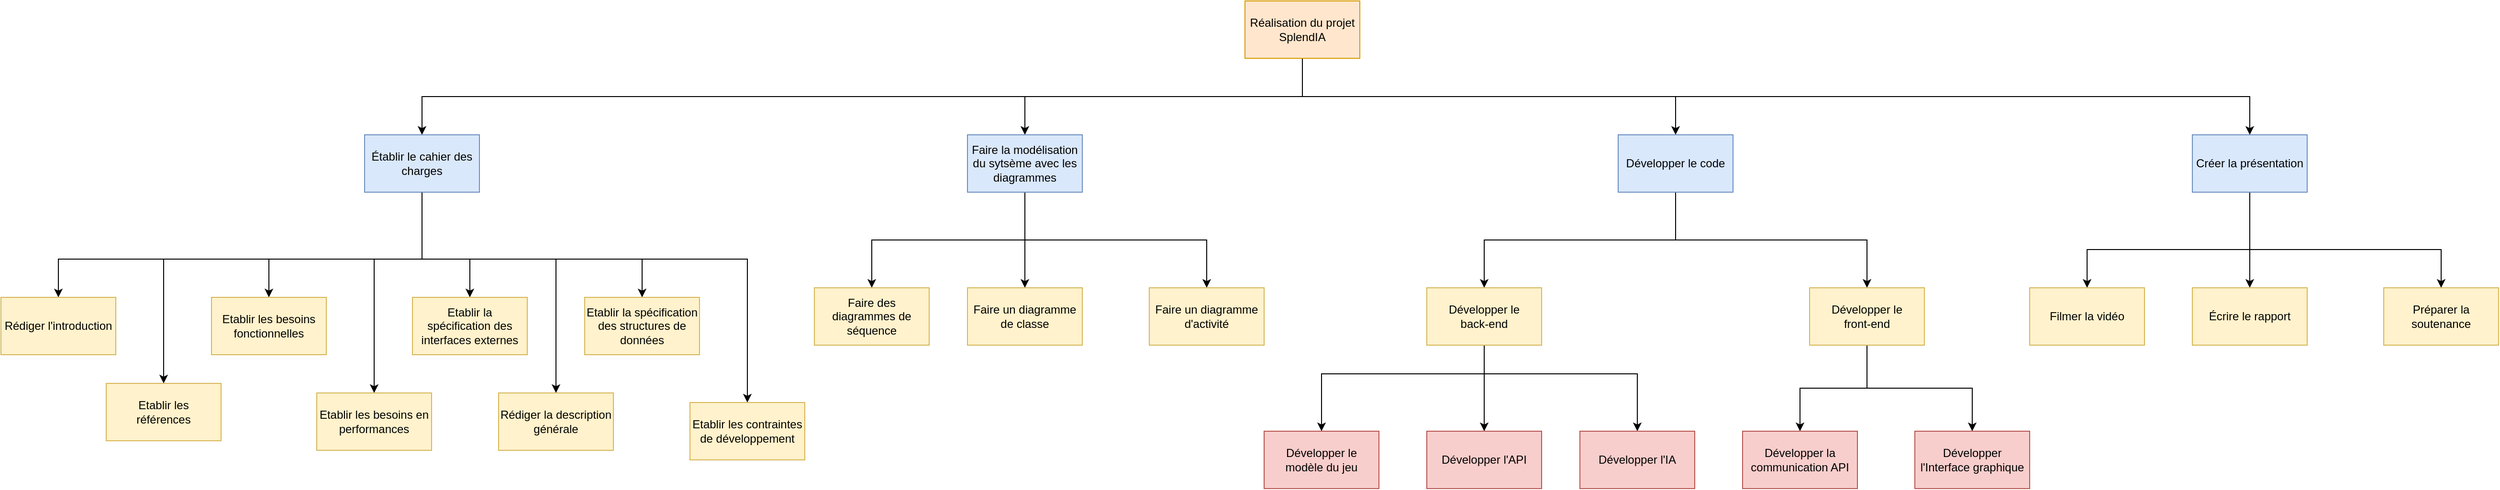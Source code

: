 <mxfile>
    <diagram name="Page-1" id="pfJhZ45nwj9HdL1E66qb">
        <mxGraphModel dx="2761" dy="726" grid="1" gridSize="10" guides="1" tooltips="1" connect="1" arrows="1" fold="1" page="1" pageScale="1" pageWidth="827" pageHeight="1169" math="0" shadow="0">
            <root>
                <mxCell id="0"/>
                <mxCell id="1" parent="0"/>
                <mxCell id="ok56HpgqGTKrqVpokNMX-78" style="edgeStyle=orthogonalEdgeStyle;rounded=0;orthogonalLoop=1;jettySize=auto;html=1;" parent="1" source="ok56HpgqGTKrqVpokNMX-1" target="ok56HpgqGTKrqVpokNMX-3" edge="1">
                    <mxGeometry relative="1" as="geometry">
                        <Array as="points">
                            <mxPoint x="520" y="160"/>
                            <mxPoint x="230" y="160"/>
                        </Array>
                    </mxGeometry>
                </mxCell>
                <mxCell id="ok56HpgqGTKrqVpokNMX-79" style="edgeStyle=orthogonalEdgeStyle;rounded=0;orthogonalLoop=1;jettySize=auto;html=1;entryX=0.5;entryY=0;entryDx=0;entryDy=0;" parent="1" source="ok56HpgqGTKrqVpokNMX-1" target="ok56HpgqGTKrqVpokNMX-4" edge="1">
                    <mxGeometry relative="1" as="geometry">
                        <Array as="points">
                            <mxPoint x="520" y="160"/>
                            <mxPoint x="910" y="160"/>
                        </Array>
                    </mxGeometry>
                </mxCell>
                <mxCell id="ok56HpgqGTKrqVpokNMX-80" style="edgeStyle=orthogonalEdgeStyle;rounded=0;orthogonalLoop=1;jettySize=auto;html=1;" parent="1" source="ok56HpgqGTKrqVpokNMX-1" target="ok56HpgqGTKrqVpokNMX-2" edge="1">
                    <mxGeometry relative="1" as="geometry">
                        <Array as="points">
                            <mxPoint x="520" y="160"/>
                            <mxPoint x="-400" y="160"/>
                        </Array>
                    </mxGeometry>
                </mxCell>
                <mxCell id="ok56HpgqGTKrqVpokNMX-81" style="edgeStyle=orthogonalEdgeStyle;rounded=0;orthogonalLoop=1;jettySize=auto;html=1;entryX=0.5;entryY=0;entryDx=0;entryDy=0;" parent="1" source="ok56HpgqGTKrqVpokNMX-1" target="ok56HpgqGTKrqVpokNMX-5" edge="1">
                    <mxGeometry relative="1" as="geometry">
                        <Array as="points">
                            <mxPoint x="520" y="160"/>
                            <mxPoint x="1510" y="160"/>
                        </Array>
                    </mxGeometry>
                </mxCell>
                <mxCell id="ok56HpgqGTKrqVpokNMX-1" value="Réalisation du projet SplendIA" style="rounded=0;whiteSpace=wrap;html=1;fillColor=#ffe6cc;strokeColor=#d79b00;" parent="1" vertex="1">
                    <mxGeometry x="460" y="60" width="120" height="60" as="geometry"/>
                </mxCell>
                <mxCell id="ok56HpgqGTKrqVpokNMX-47" style="edgeStyle=orthogonalEdgeStyle;rounded=0;orthogonalLoop=1;jettySize=auto;html=1;exitX=0.5;exitY=1;exitDx=0;exitDy=0;" parent="1" source="ok56HpgqGTKrqVpokNMX-2" target="ok56HpgqGTKrqVpokNMX-6" edge="1">
                    <mxGeometry relative="1" as="geometry">
                        <Array as="points">
                            <mxPoint x="-400" y="330"/>
                            <mxPoint x="-780" y="330"/>
                        </Array>
                    </mxGeometry>
                </mxCell>
                <mxCell id="ok56HpgqGTKrqVpokNMX-48" style="edgeStyle=orthogonalEdgeStyle;rounded=0;orthogonalLoop=1;jettySize=auto;html=1;entryX=0.5;entryY=0;entryDx=0;entryDy=0;exitX=0.5;exitY=1;exitDx=0;exitDy=0;" parent="1" source="ok56HpgqGTKrqVpokNMX-2" target="ok56HpgqGTKrqVpokNMX-13" edge="1">
                    <mxGeometry relative="1" as="geometry">
                        <Array as="points">
                            <mxPoint x="-400" y="330"/>
                            <mxPoint x="-670" y="330"/>
                        </Array>
                    </mxGeometry>
                </mxCell>
                <mxCell id="ok56HpgqGTKrqVpokNMX-49" style="edgeStyle=orthogonalEdgeStyle;rounded=0;orthogonalLoop=1;jettySize=auto;html=1;entryX=0.5;entryY=0;entryDx=0;entryDy=0;exitX=0.5;exitY=1;exitDx=0;exitDy=0;" parent="1" source="ok56HpgqGTKrqVpokNMX-2" target="ok56HpgqGTKrqVpokNMX-8" edge="1">
                    <mxGeometry relative="1" as="geometry">
                        <Array as="points">
                            <mxPoint x="-400" y="330"/>
                            <mxPoint x="-560" y="330"/>
                        </Array>
                    </mxGeometry>
                </mxCell>
                <mxCell id="ok56HpgqGTKrqVpokNMX-51" style="edgeStyle=orthogonalEdgeStyle;rounded=0;orthogonalLoop=1;jettySize=auto;html=1;entryX=0.5;entryY=0;entryDx=0;entryDy=0;" parent="1" source="ok56HpgqGTKrqVpokNMX-2" target="ok56HpgqGTKrqVpokNMX-10" edge="1">
                    <mxGeometry relative="1" as="geometry">
                        <Array as="points">
                            <mxPoint x="-400" y="330"/>
                            <mxPoint x="-350" y="330"/>
                        </Array>
                    </mxGeometry>
                </mxCell>
                <mxCell id="ok56HpgqGTKrqVpokNMX-53" style="edgeStyle=orthogonalEdgeStyle;rounded=0;orthogonalLoop=1;jettySize=auto;html=1;exitX=0.5;exitY=1;exitDx=0;exitDy=0;" parent="1" source="ok56HpgqGTKrqVpokNMX-2" target="ok56HpgqGTKrqVpokNMX-7" edge="1">
                    <mxGeometry relative="1" as="geometry">
                        <Array as="points">
                            <mxPoint x="-400" y="330"/>
                            <mxPoint x="-260" y="330"/>
                        </Array>
                    </mxGeometry>
                </mxCell>
                <mxCell id="ok56HpgqGTKrqVpokNMX-54" style="edgeStyle=orthogonalEdgeStyle;rounded=0;orthogonalLoop=1;jettySize=auto;html=1;entryX=0.5;entryY=0;entryDx=0;entryDy=0;exitX=0.5;exitY=1;exitDx=0;exitDy=0;" parent="1" source="ok56HpgqGTKrqVpokNMX-2" target="ok56HpgqGTKrqVpokNMX-9" edge="1">
                    <mxGeometry relative="1" as="geometry">
                        <Array as="points">
                            <mxPoint x="-400" y="330"/>
                            <mxPoint x="-170" y="330"/>
                        </Array>
                    </mxGeometry>
                </mxCell>
                <mxCell id="ok56HpgqGTKrqVpokNMX-55" style="edgeStyle=orthogonalEdgeStyle;rounded=0;orthogonalLoop=1;jettySize=auto;html=1;exitX=0.5;exitY=1;exitDx=0;exitDy=0;" parent="1" source="ok56HpgqGTKrqVpokNMX-2" target="ok56HpgqGTKrqVpokNMX-12" edge="1">
                    <mxGeometry relative="1" as="geometry">
                        <Array as="points">
                            <mxPoint x="-400" y="330"/>
                            <mxPoint x="-60" y="330"/>
                        </Array>
                    </mxGeometry>
                </mxCell>
                <mxCell id="ok56HpgqGTKrqVpokNMX-58" style="edgeStyle=orthogonalEdgeStyle;rounded=0;orthogonalLoop=1;jettySize=auto;html=1;entryX=0.5;entryY=0;entryDx=0;entryDy=0;" parent="1" source="ok56HpgqGTKrqVpokNMX-2" target="ok56HpgqGTKrqVpokNMX-11" edge="1">
                    <mxGeometry relative="1" as="geometry">
                        <Array as="points">
                            <mxPoint x="-400" y="330"/>
                            <mxPoint x="-450" y="330"/>
                        </Array>
                    </mxGeometry>
                </mxCell>
                <mxCell id="ok56HpgqGTKrqVpokNMX-2" value="Établir le cahier des charges" style="rounded=0;whiteSpace=wrap;html=1;fillColor=#dae8fc;strokeColor=#6c8ebf;" parent="1" vertex="1">
                    <mxGeometry x="-460" y="200" width="120" height="60" as="geometry"/>
                </mxCell>
                <mxCell id="ok56HpgqGTKrqVpokNMX-60" style="edgeStyle=orthogonalEdgeStyle;rounded=0;orthogonalLoop=1;jettySize=auto;html=1;exitX=0.5;exitY=1;exitDx=0;exitDy=0;" parent="1" source="ok56HpgqGTKrqVpokNMX-3" target="ok56HpgqGTKrqVpokNMX-14" edge="1">
                    <mxGeometry relative="1" as="geometry"/>
                </mxCell>
                <mxCell id="ok56HpgqGTKrqVpokNMX-61" style="edgeStyle=orthogonalEdgeStyle;rounded=0;orthogonalLoop=1;jettySize=auto;html=1;" parent="1" source="ok56HpgqGTKrqVpokNMX-3" target="ok56HpgqGTKrqVpokNMX-15" edge="1">
                    <mxGeometry relative="1" as="geometry"/>
                </mxCell>
                <mxCell id="ok56HpgqGTKrqVpokNMX-62" style="edgeStyle=orthogonalEdgeStyle;rounded=0;orthogonalLoop=1;jettySize=auto;html=1;exitX=0.5;exitY=1;exitDx=0;exitDy=0;" parent="1" source="ok56HpgqGTKrqVpokNMX-3" target="ok56HpgqGTKrqVpokNMX-16" edge="1">
                    <mxGeometry relative="1" as="geometry"/>
                </mxCell>
                <mxCell id="ok56HpgqGTKrqVpokNMX-3" value="Faire la modélisation du sytsème avec les diagrammes" style="rounded=0;whiteSpace=wrap;html=1;fillColor=#dae8fc;strokeColor=#6c8ebf;" parent="1" vertex="1">
                    <mxGeometry x="170" y="200" width="120" height="60" as="geometry"/>
                </mxCell>
                <mxCell id="ok56HpgqGTKrqVpokNMX-64" style="edgeStyle=orthogonalEdgeStyle;rounded=0;orthogonalLoop=1;jettySize=auto;html=1;entryX=0.5;entryY=0;entryDx=0;entryDy=0;" parent="1" source="ok56HpgqGTKrqVpokNMX-4" target="ok56HpgqGTKrqVpokNMX-18" edge="1">
                    <mxGeometry relative="1" as="geometry">
                        <Array as="points">
                            <mxPoint x="910" y="310"/>
                            <mxPoint x="710" y="310"/>
                        </Array>
                    </mxGeometry>
                </mxCell>
                <mxCell id="ok56HpgqGTKrqVpokNMX-65" style="edgeStyle=orthogonalEdgeStyle;rounded=0;orthogonalLoop=1;jettySize=auto;html=1;entryX=0.5;entryY=0;entryDx=0;entryDy=0;" parent="1" source="ok56HpgqGTKrqVpokNMX-4" target="ok56HpgqGTKrqVpokNMX-19" edge="1">
                    <mxGeometry relative="1" as="geometry">
                        <Array as="points">
                            <mxPoint x="910" y="310"/>
                            <mxPoint x="1110" y="310"/>
                        </Array>
                    </mxGeometry>
                </mxCell>
                <mxCell id="ok56HpgqGTKrqVpokNMX-4" value="Développer le code" style="rounded=0;whiteSpace=wrap;html=1;fillColor=#dae8fc;strokeColor=#6c8ebf;" parent="1" vertex="1">
                    <mxGeometry x="850" y="200" width="120" height="60" as="geometry"/>
                </mxCell>
                <mxCell id="ok56HpgqGTKrqVpokNMX-74" style="edgeStyle=orthogonalEdgeStyle;rounded=0;orthogonalLoop=1;jettySize=auto;html=1;entryX=0.5;entryY=0;entryDx=0;entryDy=0;" parent="1" source="ok56HpgqGTKrqVpokNMX-5" target="ok56HpgqGTKrqVpokNMX-26" edge="1">
                    <mxGeometry relative="1" as="geometry">
                        <Array as="points">
                            <mxPoint x="1510" y="320"/>
                            <mxPoint x="1340" y="320"/>
                        </Array>
                    </mxGeometry>
                </mxCell>
                <mxCell id="ok56HpgqGTKrqVpokNMX-75" style="edgeStyle=orthogonalEdgeStyle;rounded=0;orthogonalLoop=1;jettySize=auto;html=1;entryX=0.5;entryY=0;entryDx=0;entryDy=0;" parent="1" source="ok56HpgqGTKrqVpokNMX-5" target="ok56HpgqGTKrqVpokNMX-25" edge="1">
                    <mxGeometry relative="1" as="geometry"/>
                </mxCell>
                <mxCell id="ok56HpgqGTKrqVpokNMX-76" style="edgeStyle=orthogonalEdgeStyle;rounded=0;orthogonalLoop=1;jettySize=auto;html=1;entryX=0.5;entryY=0;entryDx=0;entryDy=0;" parent="1" source="ok56HpgqGTKrqVpokNMX-5" target="ok56HpgqGTKrqVpokNMX-27" edge="1">
                    <mxGeometry relative="1" as="geometry">
                        <Array as="points">
                            <mxPoint x="1510" y="320"/>
                            <mxPoint x="1710" y="320"/>
                        </Array>
                    </mxGeometry>
                </mxCell>
                <mxCell id="ok56HpgqGTKrqVpokNMX-5" value="Créer la présentation" style="rounded=0;whiteSpace=wrap;html=1;fillColor=#dae8fc;strokeColor=#6c8ebf;" parent="1" vertex="1">
                    <mxGeometry x="1450" y="200" width="120" height="60" as="geometry"/>
                </mxCell>
                <mxCell id="ok56HpgqGTKrqVpokNMX-6" value="Introduction" style="rounded=0;whiteSpace=wrap;html=1;" parent="1" vertex="1">
                    <mxGeometry x="-840" y="370" width="120" height="60" as="geometry"/>
                </mxCell>
                <mxCell id="ok56HpgqGTKrqVpokNMX-7" value="Description générale" style="rounded=0;whiteSpace=wrap;html=1;" parent="1" vertex="1">
                    <mxGeometry x="-320" y="470" width="120" height="60" as="geometry"/>
                </mxCell>
                <mxCell id="ok56HpgqGTKrqVpokNMX-8" value="Besoins fonctionneles" style="rounded=0;whiteSpace=wrap;html=1;" parent="1" vertex="1">
                    <mxGeometry x="-620" y="370" width="120" height="60" as="geometry"/>
                </mxCell>
                <mxCell id="ok56HpgqGTKrqVpokNMX-9" value="Spécification des structures de données" style="rounded=0;whiteSpace=wrap;html=1;" parent="1" vertex="1">
                    <mxGeometry x="-230" y="370" width="120" height="60" as="geometry"/>
                </mxCell>
                <mxCell id="ok56HpgqGTKrqVpokNMX-10" value="Spécification des interfaces externes" style="rounded=0;whiteSpace=wrap;html=1;" parent="1" vertex="1">
                    <mxGeometry x="-410" y="370" width="120" height="60" as="geometry"/>
                </mxCell>
                <mxCell id="ok56HpgqGTKrqVpokNMX-11" value="Besoin en performances" style="rounded=0;whiteSpace=wrap;html=1;" parent="1" vertex="1">
                    <mxGeometry x="-510" y="470" width="120" height="60" as="geometry"/>
                </mxCell>
                <mxCell id="ok56HpgqGTKrqVpokNMX-12" value="Contraintes de dévelopement" style="rounded=0;whiteSpace=wrap;html=1;" parent="1" vertex="1">
                    <mxGeometry x="-120" y="480" width="120" height="60" as="geometry"/>
                </mxCell>
                <mxCell id="ok56HpgqGTKrqVpokNMX-13" value="Références" style="rounded=0;whiteSpace=wrap;html=1;" parent="1" vertex="1">
                    <mxGeometry x="-730" y="460" width="120" height="60" as="geometry"/>
                </mxCell>
                <mxCell id="ok56HpgqGTKrqVpokNMX-14" value="Diagrammes de séquence" style="rounded=0;whiteSpace=wrap;html=1;" parent="1" vertex="1">
                    <mxGeometry x="10" y="360" width="120" height="60" as="geometry"/>
                </mxCell>
                <mxCell id="ok56HpgqGTKrqVpokNMX-15" value="Diagramme de classe" style="rounded=0;whiteSpace=wrap;html=1;" parent="1" vertex="1">
                    <mxGeometry x="170" y="360" width="120" height="60" as="geometry"/>
                </mxCell>
                <mxCell id="ok56HpgqGTKrqVpokNMX-16" value="Faire un diagramme d'activité" style="rounded=0;whiteSpace=wrap;html=1;fillColor=#fff2cc;strokeColor=#d6b656;" parent="1" vertex="1">
                    <mxGeometry x="360" y="360" width="120" height="60" as="geometry"/>
                </mxCell>
                <mxCell id="ok56HpgqGTKrqVpokNMX-66" style="edgeStyle=orthogonalEdgeStyle;rounded=0;orthogonalLoop=1;jettySize=auto;html=1;" parent="1" source="ok56HpgqGTKrqVpokNMX-18" target="ok56HpgqGTKrqVpokNMX-20" edge="1">
                    <mxGeometry relative="1" as="geometry">
                        <Array as="points">
                            <mxPoint x="710" y="450"/>
                            <mxPoint x="540" y="450"/>
                        </Array>
                    </mxGeometry>
                </mxCell>
                <mxCell id="ok56HpgqGTKrqVpokNMX-69" style="edgeStyle=orthogonalEdgeStyle;rounded=0;orthogonalLoop=1;jettySize=auto;html=1;entryX=0.5;entryY=0;entryDx=0;entryDy=0;" parent="1" source="ok56HpgqGTKrqVpokNMX-18" target="ok56HpgqGTKrqVpokNMX-22" edge="1">
                    <mxGeometry relative="1" as="geometry"/>
                </mxCell>
                <mxCell id="ok56HpgqGTKrqVpokNMX-70" style="edgeStyle=orthogonalEdgeStyle;rounded=0;orthogonalLoop=1;jettySize=auto;html=1;entryX=0.5;entryY=0;entryDx=0;entryDy=0;" parent="1" source="ok56HpgqGTKrqVpokNMX-18" target="ok56HpgqGTKrqVpokNMX-21" edge="1">
                    <mxGeometry relative="1" as="geometry">
                        <Array as="points">
                            <mxPoint x="710" y="450"/>
                            <mxPoint x="870" y="450"/>
                            <mxPoint x="870" y="510"/>
                        </Array>
                    </mxGeometry>
                </mxCell>
                <mxCell id="ok56HpgqGTKrqVpokNMX-18" value="Développer le &lt;br&gt;back-end" style="rounded=0;whiteSpace=wrap;html=1;fillColor=#fff2cc;strokeColor=#d6b656;" parent="1" vertex="1">
                    <mxGeometry x="650" y="360" width="120" height="60" as="geometry"/>
                </mxCell>
                <mxCell id="ok56HpgqGTKrqVpokNMX-72" style="edgeStyle=orthogonalEdgeStyle;rounded=0;orthogonalLoop=1;jettySize=auto;html=1;entryX=0.5;entryY=0;entryDx=0;entryDy=0;" parent="1" source="ok56HpgqGTKrqVpokNMX-19" target="ok56HpgqGTKrqVpokNMX-23" edge="1">
                    <mxGeometry relative="1" as="geometry"/>
                </mxCell>
                <mxCell id="ok56HpgqGTKrqVpokNMX-73" style="edgeStyle=orthogonalEdgeStyle;rounded=0;orthogonalLoop=1;jettySize=auto;html=1;" parent="1" source="ok56HpgqGTKrqVpokNMX-19" target="ok56HpgqGTKrqVpokNMX-24" edge="1">
                    <mxGeometry relative="1" as="geometry"/>
                </mxCell>
                <mxCell id="ok56HpgqGTKrqVpokNMX-19" value="Développer le &lt;br&gt;front-end" style="rounded=0;whiteSpace=wrap;html=1;fillColor=#fff2cc;strokeColor=#d6b656;" parent="1" vertex="1">
                    <mxGeometry x="1050" y="360" width="120" height="60" as="geometry"/>
                </mxCell>
                <mxCell id="ok56HpgqGTKrqVpokNMX-20" value="Développer le&lt;br&gt;modèle du jeu" style="rounded=0;whiteSpace=wrap;html=1;fillColor=#f8cecc;strokeColor=#b85450;" parent="1" vertex="1">
                    <mxGeometry x="480" y="510" width="120" height="60" as="geometry"/>
                </mxCell>
                <mxCell id="ok56HpgqGTKrqVpokNMX-21" value="Développer l'IA" style="rounded=0;whiteSpace=wrap;html=1;fillColor=#f8cecc;strokeColor=#b85450;" parent="1" vertex="1">
                    <mxGeometry x="810" y="510" width="120" height="60" as="geometry"/>
                </mxCell>
                <mxCell id="ok56HpgqGTKrqVpokNMX-22" value="Développer l'API" style="rounded=0;whiteSpace=wrap;html=1;fillColor=#f8cecc;strokeColor=#b85450;" parent="1" vertex="1">
                    <mxGeometry x="650" y="510" width="120" height="60" as="geometry"/>
                </mxCell>
                <mxCell id="ok56HpgqGTKrqVpokNMX-23" value="Développer&amp;nbsp;la communication API" style="rounded=0;whiteSpace=wrap;html=1;fillColor=#f8cecc;strokeColor=#b85450;" parent="1" vertex="1">
                    <mxGeometry x="980" y="510" width="120" height="60" as="geometry"/>
                </mxCell>
                <mxCell id="ok56HpgqGTKrqVpokNMX-24" value="Développer &lt;br&gt;l'Interface graphique" style="rounded=0;whiteSpace=wrap;html=1;fillColor=#f8cecc;strokeColor=#b85450;" parent="1" vertex="1">
                    <mxGeometry x="1160" y="510" width="120" height="60" as="geometry"/>
                </mxCell>
                <mxCell id="ok56HpgqGTKrqVpokNMX-25" value="Écrire le rapport" style="rounded=0;whiteSpace=wrap;html=1;fillColor=#fff2cc;strokeColor=#d6b656;" parent="1" vertex="1">
                    <mxGeometry x="1450" y="360" width="120" height="60" as="geometry"/>
                </mxCell>
                <mxCell id="ok56HpgqGTKrqVpokNMX-26" value="Filmer la vidéo" style="rounded=0;whiteSpace=wrap;html=1;fillColor=#fff2cc;strokeColor=#d6b656;" parent="1" vertex="1">
                    <mxGeometry x="1280" y="360" width="120" height="60" as="geometry"/>
                </mxCell>
                <mxCell id="ok56HpgqGTKrqVpokNMX-27" value="Préparer la soutenance" style="rounded=0;whiteSpace=wrap;html=1;fillColor=#fff2cc;strokeColor=#d6b656;" parent="1" vertex="1">
                    <mxGeometry x="1650" y="360" width="120" height="60" as="geometry"/>
                </mxCell>
                <mxCell id="ok56HpgqGTKrqVpokNMX-82" value="Introduction" style="rounded=0;whiteSpace=wrap;html=1;" parent="1" vertex="1">
                    <mxGeometry x="-840" y="370" width="120" height="60" as="geometry"/>
                </mxCell>
                <mxCell id="ok56HpgqGTKrqVpokNMX-83" value="Références" style="rounded=0;whiteSpace=wrap;html=1;" parent="1" vertex="1">
                    <mxGeometry x="-730" y="460" width="120" height="60" as="geometry"/>
                </mxCell>
                <mxCell id="ok56HpgqGTKrqVpokNMX-84" value="Besoins fonctionneles" style="rounded=0;whiteSpace=wrap;html=1;" parent="1" vertex="1">
                    <mxGeometry x="-620" y="370" width="120" height="60" as="geometry"/>
                </mxCell>
                <mxCell id="ok56HpgqGTKrqVpokNMX-85" value="Besoin en performances" style="rounded=0;whiteSpace=wrap;html=1;" parent="1" vertex="1">
                    <mxGeometry x="-510" y="470" width="120" height="60" as="geometry"/>
                </mxCell>
                <mxCell id="ok56HpgqGTKrqVpokNMX-86" value="Spécification des interfaces externes" style="rounded=0;whiteSpace=wrap;html=1;" parent="1" vertex="1">
                    <mxGeometry x="-410" y="370" width="120" height="60" as="geometry"/>
                </mxCell>
                <mxCell id="ok56HpgqGTKrqVpokNMX-87" value="Description générale" style="rounded=0;whiteSpace=wrap;html=1;" parent="1" vertex="1">
                    <mxGeometry x="-320" y="470" width="120" height="60" as="geometry"/>
                </mxCell>
                <mxCell id="ok56HpgqGTKrqVpokNMX-88" value="Spécification des structures de données" style="rounded=0;whiteSpace=wrap;html=1;" parent="1" vertex="1">
                    <mxGeometry x="-230" y="370" width="120" height="60" as="geometry"/>
                </mxCell>
                <mxCell id="ok56HpgqGTKrqVpokNMX-89" value="Contraintes de dévelopement" style="rounded=0;whiteSpace=wrap;html=1;" parent="1" vertex="1">
                    <mxGeometry x="-120" y="480" width="120" height="60" as="geometry"/>
                </mxCell>
                <mxCell id="ok56HpgqGTKrqVpokNMX-90" value="Diagrammes de séquence" style="rounded=0;whiteSpace=wrap;html=1;" parent="1" vertex="1">
                    <mxGeometry x="10" y="360" width="120" height="60" as="geometry"/>
                </mxCell>
                <mxCell id="ok56HpgqGTKrqVpokNMX-91" value="Diagramme de classe" style="rounded=0;whiteSpace=wrap;html=1;" parent="1" vertex="1">
                    <mxGeometry x="170" y="360" width="120" height="60" as="geometry"/>
                </mxCell>
                <mxCell id="ok56HpgqGTKrqVpokNMX-92" value="Introduction" style="rounded=0;whiteSpace=wrap;html=1;" parent="1" vertex="1">
                    <mxGeometry x="-840" y="370" width="120" height="60" as="geometry"/>
                </mxCell>
                <mxCell id="ok56HpgqGTKrqVpokNMX-93" value="Références" style="rounded=0;whiteSpace=wrap;html=1;" parent="1" vertex="1">
                    <mxGeometry x="-730" y="460" width="120" height="60" as="geometry"/>
                </mxCell>
                <mxCell id="ok56HpgqGTKrqVpokNMX-94" value="Besoins fonctionneles" style="rounded=0;whiteSpace=wrap;html=1;" parent="1" vertex="1">
                    <mxGeometry x="-620" y="370" width="120" height="60" as="geometry"/>
                </mxCell>
                <mxCell id="ok56HpgqGTKrqVpokNMX-95" value="Besoin en performances" style="rounded=0;whiteSpace=wrap;html=1;" parent="1" vertex="1">
                    <mxGeometry x="-510" y="470" width="120" height="60" as="geometry"/>
                </mxCell>
                <mxCell id="ok56HpgqGTKrqVpokNMX-96" value="Spécification des interfaces externes" style="rounded=0;whiteSpace=wrap;html=1;" parent="1" vertex="1">
                    <mxGeometry x="-410" y="370" width="120" height="60" as="geometry"/>
                </mxCell>
                <mxCell id="ok56HpgqGTKrqVpokNMX-97" value="Description générale" style="rounded=0;whiteSpace=wrap;html=1;" parent="1" vertex="1">
                    <mxGeometry x="-320" y="470" width="120" height="60" as="geometry"/>
                </mxCell>
                <mxCell id="ok56HpgqGTKrqVpokNMX-98" value="Spécification des structures de données" style="rounded=0;whiteSpace=wrap;html=1;" parent="1" vertex="1">
                    <mxGeometry x="-230" y="370" width="120" height="60" as="geometry"/>
                </mxCell>
                <mxCell id="ok56HpgqGTKrqVpokNMX-99" value="Contraintes de dévelopement" style="rounded=0;whiteSpace=wrap;html=1;" parent="1" vertex="1">
                    <mxGeometry x="-120" y="480" width="120" height="60" as="geometry"/>
                </mxCell>
                <mxCell id="ok56HpgqGTKrqVpokNMX-100" value="Diagrammes de séquence" style="rounded=0;whiteSpace=wrap;html=1;" parent="1" vertex="1">
                    <mxGeometry x="10" y="360" width="120" height="60" as="geometry"/>
                </mxCell>
                <mxCell id="ok56HpgqGTKrqVpokNMX-101" value="Diagramme de classe" style="rounded=0;whiteSpace=wrap;html=1;" parent="1" vertex="1">
                    <mxGeometry x="170" y="360" width="120" height="60" as="geometry"/>
                </mxCell>
                <mxCell id="ok56HpgqGTKrqVpokNMX-102" value="Rédiger l'introduction" style="rounded=0;whiteSpace=wrap;html=1;fillColor=#fff2cc;strokeColor=#d6b656;" parent="1" vertex="1">
                    <mxGeometry x="-840" y="370" width="120" height="60" as="geometry"/>
                </mxCell>
                <mxCell id="ok56HpgqGTKrqVpokNMX-103" value="Etablir les &lt;br&gt;références" style="rounded=0;whiteSpace=wrap;html=1;fillColor=#fff2cc;strokeColor=#d6b656;" parent="1" vertex="1">
                    <mxGeometry x="-730" y="460" width="120" height="60" as="geometry"/>
                </mxCell>
                <mxCell id="ok56HpgqGTKrqVpokNMX-104" value="Etablir les besoins fonctionnelles" style="rounded=0;whiteSpace=wrap;html=1;fillColor=#fff2cc;strokeColor=#d6b656;" parent="1" vertex="1">
                    <mxGeometry x="-620" y="370" width="120" height="60" as="geometry"/>
                </mxCell>
                <mxCell id="ok56HpgqGTKrqVpokNMX-105" value="Etablir les besoins en performances" style="rounded=0;whiteSpace=wrap;html=1;fillColor=#fff2cc;strokeColor=#d6b656;" parent="1" vertex="1">
                    <mxGeometry x="-510" y="470" width="120" height="60" as="geometry"/>
                </mxCell>
                <mxCell id="ok56HpgqGTKrqVpokNMX-106" value="Etablir la spécification&amp;nbsp;des interfaces externes" style="rounded=0;whiteSpace=wrap;html=1;fillColor=#fff2cc;strokeColor=#d6b656;" parent="1" vertex="1">
                    <mxGeometry x="-410" y="370" width="120" height="60" as="geometry"/>
                </mxCell>
                <mxCell id="ok56HpgqGTKrqVpokNMX-107" value="Rédiger la description générale" style="rounded=0;whiteSpace=wrap;html=1;fillColor=#fff2cc;strokeColor=#d6b656;" parent="1" vertex="1">
                    <mxGeometry x="-320" y="470" width="120" height="60" as="geometry"/>
                </mxCell>
                <mxCell id="ok56HpgqGTKrqVpokNMX-108" value="Etablir la spécification des structures de données" style="rounded=0;whiteSpace=wrap;html=1;fillColor=#fff2cc;strokeColor=#d6b656;" parent="1" vertex="1">
                    <mxGeometry x="-230" y="370" width="120" height="60" as="geometry"/>
                </mxCell>
                <mxCell id="ok56HpgqGTKrqVpokNMX-109" value="Etablir les contraintes de développement" style="rounded=0;whiteSpace=wrap;html=1;fillColor=#fff2cc;strokeColor=#d6b656;" parent="1" vertex="1">
                    <mxGeometry x="-120" y="480" width="120" height="60" as="geometry"/>
                </mxCell>
                <mxCell id="ok56HpgqGTKrqVpokNMX-110" value="Faire des diagrammes de séquence" style="rounded=0;whiteSpace=wrap;html=1;fillColor=#fff2cc;strokeColor=#d6b656;" parent="1" vertex="1">
                    <mxGeometry x="10" y="360" width="120" height="60" as="geometry"/>
                </mxCell>
                <mxCell id="ok56HpgqGTKrqVpokNMX-111" value="Faire un diagramme de classe" style="rounded=0;whiteSpace=wrap;html=1;fillColor=#fff2cc;strokeColor=#d6b656;" parent="1" vertex="1">
                    <mxGeometry x="170" y="360" width="120" height="60" as="geometry"/>
                </mxCell>
                <mxCell id="GZkvch0zfj_nHqOzqDj9-1" value="&amp;nbsp;" style="text;whiteSpace=wrap;html=1;" parent="1" vertex="1">
                    <mxGeometry x="-20" y="310" width="40" height="40" as="geometry"/>
                </mxCell>
            </root>
        </mxGraphModel>
    </diagram>
</mxfile>
